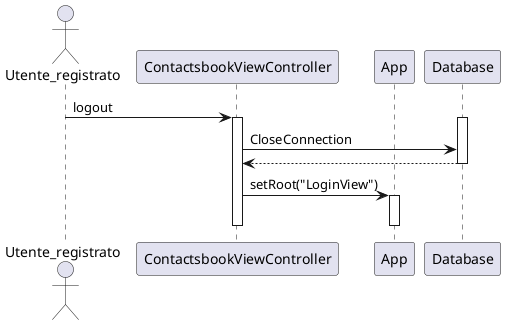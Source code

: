 @startuml

actor Utente_registrato
participant "ContactsbookViewController" as ContactsbookViewController
participant "App" as App 
participant "Database" as db

Utente_registrato -> ContactsbookViewController: logout


activate db
activate ContactsbookViewController
ContactsbookViewController -> db: CloseConnection
db --> ContactsbookViewController

deactivate db
ContactsbookViewController -> App: setRoot("LoginView")
activate App
deactivate App
deactivate ContactsbookViewController



@enduml
